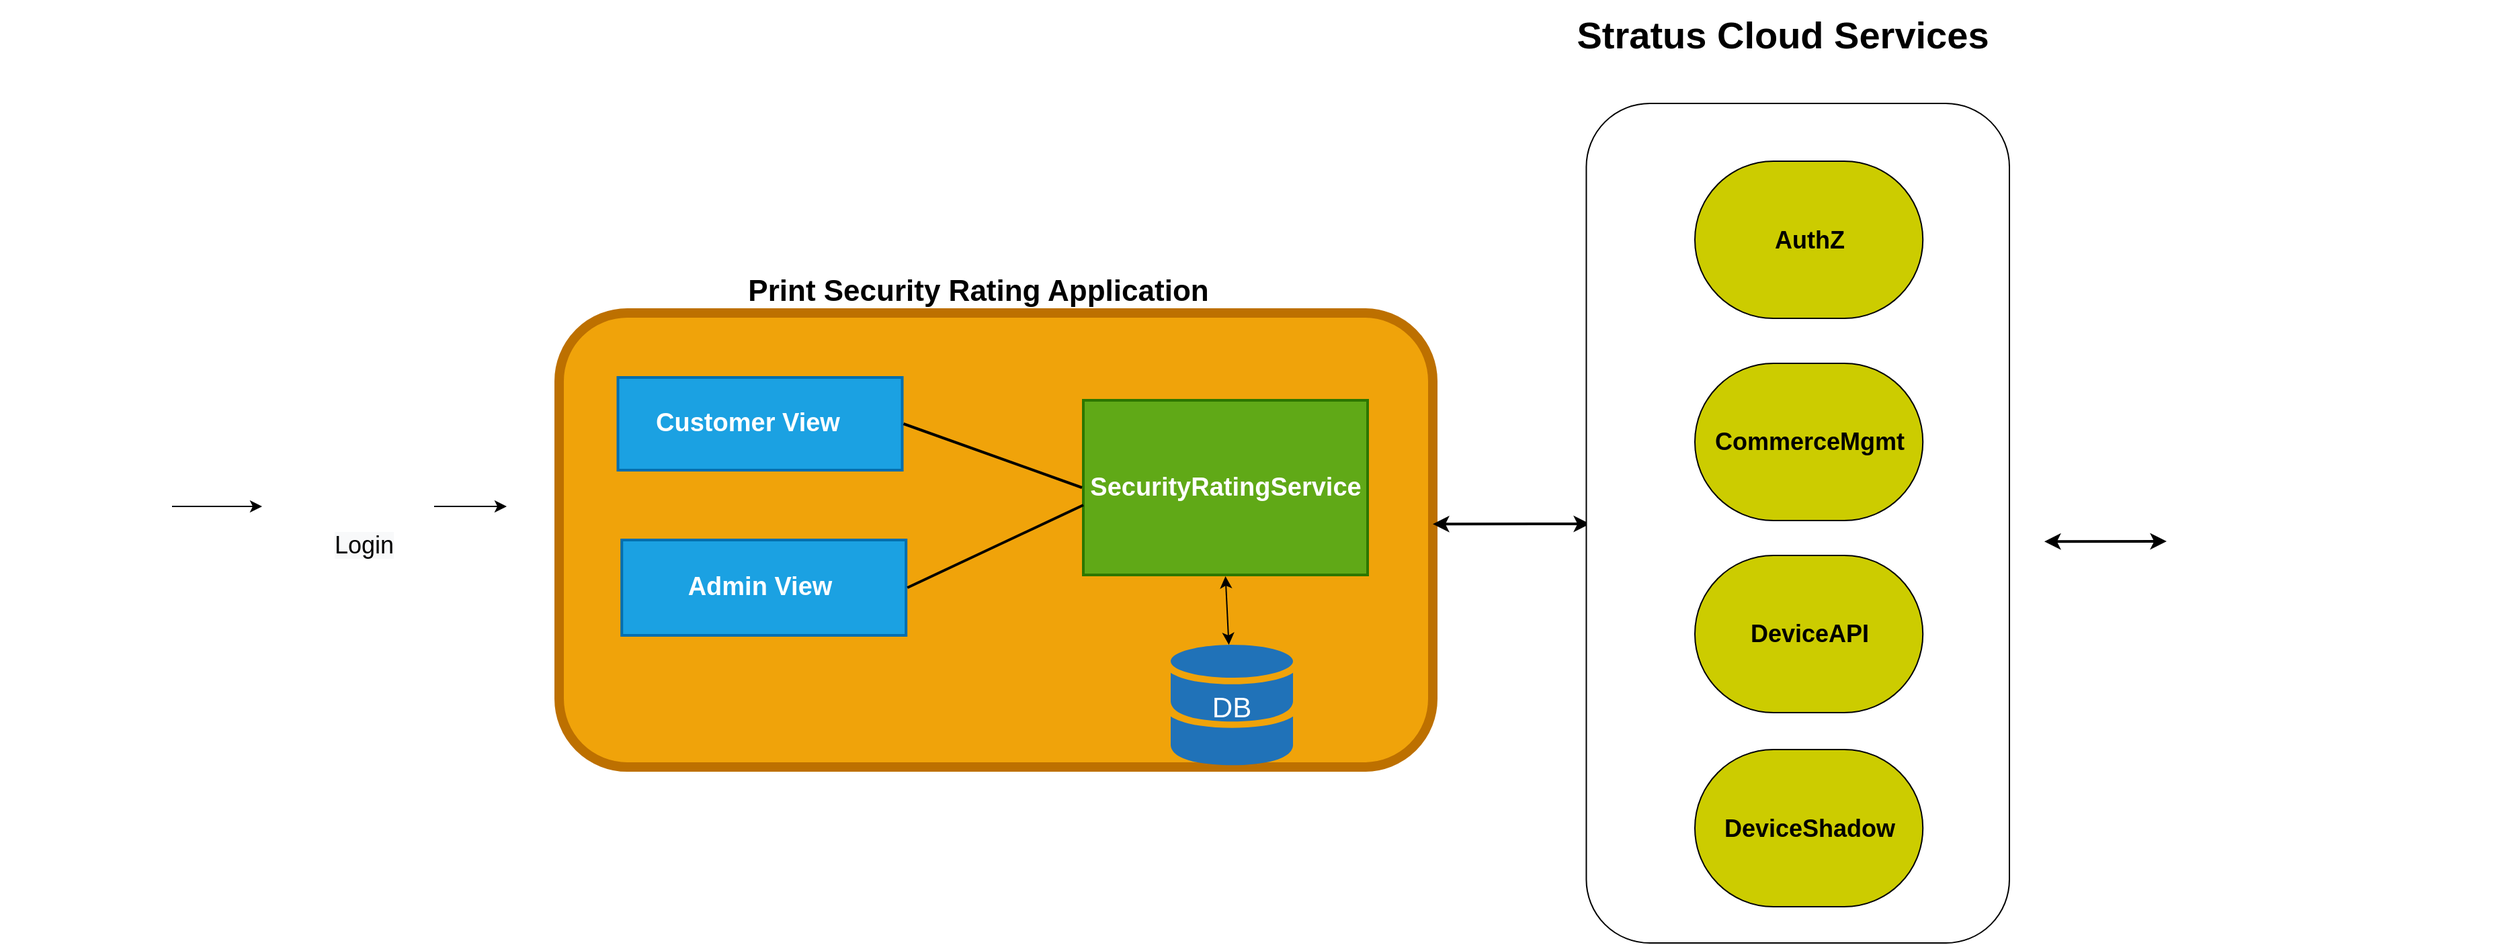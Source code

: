 <mxfile version="20.5.3" type="github">
  <diagram id="mmOVbtokAlxPiqpoXWGH" name="Page-1">
    <mxGraphModel dx="3220" dy="1323" grid="1" gridSize="13" guides="1" tooltips="1" connect="1" arrows="1" fold="1" page="1" pageScale="1" pageWidth="850" pageHeight="1100" math="0" shadow="0">
      <root>
        <mxCell id="0" />
        <mxCell id="1" parent="0" />
        <mxCell id="FBRyngB8Ks105Ayn_6fm-1" value="" style="shape=image;html=1;verticalAlign=top;verticalLabelPosition=bottom;labelBackgroundColor=#ffffff;imageAspect=0;aspect=fixed;image=https://cdn3.iconfinder.com/data/icons/snowish/128x128/devices/printer.png" parent="1" vertex="1">
          <mxGeometry x="1053" y="469" width="260" height="260" as="geometry" />
        </mxCell>
        <mxCell id="FBRyngB8Ks105Ayn_6fm-47" value="" style="rounded=1;whiteSpace=wrap;html=1;sketch=0;fontSize=18;strokeWidth=7;fillColor=#f0a30a;strokeColor=#BD7000;fontColor=#000000;" parent="1" vertex="1">
          <mxGeometry x="-130" y="455" width="650" height="338" as="geometry" />
        </mxCell>
        <mxCell id="FBRyngB8Ks105Ayn_6fm-48" value="" style="rounded=0;whiteSpace=wrap;html=1;sketch=0;strokeColor=#006EAF;fontSize=18;fillColor=#1ba1e2;strokeWidth=2;perimeterSpacing=1;fontColor=#ffffff;" parent="1" vertex="1">
          <mxGeometry x="-86.25" y="503" width="211.5" height="69" as="geometry" />
        </mxCell>
        <mxCell id="FBRyngB8Ks105Ayn_6fm-49" value="" style="rounded=0;whiteSpace=wrap;html=1;sketch=0;strokeColor=#006EAF;fontSize=18;fillColor=#1ba1e2;strokeWidth=2;perimeterSpacing=1;fontColor=#ffffff;" parent="1" vertex="1">
          <mxGeometry x="-83.4" y="624" width="211.5" height="71" as="geometry" />
        </mxCell>
        <mxCell id="FBRyngB8Ks105Ayn_6fm-50" value="&lt;p style=&quot;line-height: 140%;&quot;&gt;&lt;font color=&quot;#ffffff&quot; size=&quot;1&quot; style=&quot;&quot;&gt;&lt;b style=&quot;font-size: 19px;&quot;&gt;Admin View&lt;/b&gt;&lt;/font&gt;&lt;/p&gt;" style="text;html=1;strokeColor=none;fillColor=none;align=center;verticalAlign=middle;whiteSpace=wrap;rounded=0;sketch=0;" parent="1" vertex="1">
          <mxGeometry x="-52" y="624" width="143" height="71" as="geometry" />
        </mxCell>
        <mxCell id="FBRyngB8Ks105Ayn_6fm-51" value="&lt;p style=&quot;line-height: 140%;&quot;&gt;&lt;b style=&quot;&quot;&gt;&lt;font color=&quot;#ffffff&quot; style=&quot;font-size: 19px;&quot;&gt;Customer View&lt;/font&gt;&lt;/b&gt;&lt;/p&gt;" style="text;html=1;strokeColor=none;fillColor=none;align=center;verticalAlign=middle;whiteSpace=wrap;rounded=0;sketch=0;" parent="1" vertex="1">
          <mxGeometry x="-70.4" y="522.5" width="161.4" height="30" as="geometry" />
        </mxCell>
        <mxCell id="FBRyngB8Ks105Ayn_6fm-52" value="&lt;p style=&quot;line-height: 130%;&quot;&gt;&lt;font size=&quot;1&quot; style=&quot;&quot;&gt;&lt;span style=&quot;font-size: 22px;&quot;&gt;&lt;b style=&quot;&quot;&gt;Print Security Rating Application&lt;/b&gt;&lt;/span&gt;&lt;/font&gt;&lt;/p&gt;" style="text;html=1;strokeColor=none;fillColor=none;align=center;verticalAlign=middle;whiteSpace=wrap;rounded=0;sketch=0;" parent="1" vertex="1">
          <mxGeometry y="425" width="364" height="30" as="geometry" />
        </mxCell>
        <mxCell id="uluYc-aOjMHXedr_TVlP-1" style="edgeStyle=orthogonalEdgeStyle;rounded=0;orthogonalLoop=1;jettySize=auto;html=1;entryX=1;entryY=0.5;entryDx=0;entryDy=0;fontSize=13;" edge="1" parent="1" source="FBRyngB8Ks105Ayn_6fm-55" target="FBRyngB8Ks105Ayn_6fm-56">
          <mxGeometry relative="1" as="geometry" />
        </mxCell>
        <mxCell id="FBRyngB8Ks105Ayn_6fm-55" value="" style="shape=image;html=1;verticalAlign=top;verticalLabelPosition=bottom;labelBackgroundColor=#ffffff;imageAspect=0;aspect=fixed;image=https://cdn1.iconfinder.com/data/icons/100-basic-for-user-interface/32/79-users-128.png;sketch=0;strokeColor=#000000;fontSize=18;fillColor=#9AC7BF;" parent="1" vertex="1">
          <mxGeometry x="-546" y="535" width="128" height="128" as="geometry" />
        </mxCell>
        <mxCell id="uluYc-aOjMHXedr_TVlP-14" style="edgeStyle=orthogonalEdgeStyle;rounded=0;orthogonalLoop=1;jettySize=auto;html=1;fontSize=13;fontColor=#000000;" edge="1" parent="1" source="FBRyngB8Ks105Ayn_6fm-56">
          <mxGeometry relative="1" as="geometry">
            <mxPoint x="-169" y="599.0" as="targetPoint" />
          </mxGeometry>
        </mxCell>
        <mxCell id="FBRyngB8Ks105Ayn_6fm-56" value="" style="shape=image;html=1;verticalAlign=top;verticalLabelPosition=bottom;labelBackgroundColor=#ffffff;imageAspect=0;aspect=fixed;image=https://cdn1.iconfinder.com/data/icons/heroicons-ui/24/login-128.png;sketch=0;strokeColor=#000000;fontSize=18;fillColor=#9AC7BF;direction=south;rotation=90;" parent="1" vertex="1">
          <mxGeometry x="-351" y="535" width="128" height="128" as="geometry" />
        </mxCell>
        <mxCell id="FBRyngB8Ks105Ayn_6fm-58" value="&lt;span style=&quot;color: rgb(0, 0, 0); font-family: Helvetica; font-size: 18px; font-style: normal; font-variant-ligatures: normal; font-variant-caps: normal; font-weight: 400; letter-spacing: normal; orphans: 2; text-align: center; text-indent: 0px; text-transform: none; widows: 2; word-spacing: 0px; -webkit-text-stroke-width: 0px; background-color: rgb(248, 249, 250); text-decoration-thickness: initial; text-decoration-style: initial; text-decoration-color: initial; float: none; display: inline !important;&quot;&gt;Login&lt;/span&gt;" style="text;whiteSpace=wrap;html=1;fontSize=18;" parent="1" vertex="1">
          <mxGeometry x="-299" y="611" width="143" height="52" as="geometry" />
        </mxCell>
        <mxCell id="FBRyngB8Ks105Ayn_6fm-59" value="&lt;p style=&quot;line-height: 140%;&quot;&gt;&lt;font style=&quot;font-size: 19px;&quot;&gt;&lt;b style=&quot;&quot;&gt;SecurityRatingService&lt;/b&gt;&lt;/font&gt;&lt;/p&gt;" style="rounded=0;whiteSpace=wrap;html=1;sketch=0;strokeColor=#2D7600;fontSize=18;fillColor=#60a917;strokeWidth=2;perimeterSpacing=1;fontColor=#ffffff;" parent="1" vertex="1">
          <mxGeometry x="260" y="520" width="211.5" height="130" as="geometry" />
        </mxCell>
        <mxCell id="FBRyngB8Ks105Ayn_6fm-88" value="" style="endArrow=classic;startArrow=classic;html=1;rounded=0;strokeWidth=2;fontSize=21;fontColor=#000000;targetPerimeterSpacing=6;sourcePerimeterSpacing=6;entryX=1;entryY=0.465;entryDx=0;entryDy=0;entryPerimeter=0;" parent="1" edge="1" target="FBRyngB8Ks105Ayn_6fm-47">
          <mxGeometry width="50" height="50" relative="1" as="geometry">
            <mxPoint x="637" y="612" as="sourcePoint" />
            <mxPoint x="425" y="897" as="targetPoint" />
          </mxGeometry>
        </mxCell>
        <mxCell id="FBRyngB8Ks105Ayn_6fm-105" value="" style="sketch=0;shadow=0;dashed=0;html=1;strokeColor=none;labelPosition=center;verticalLabelPosition=bottom;verticalAlign=top;outlineConnect=0;align=center;shape=mxgraph.office.databases.database_mini_2;fillColor=#2072B8;labelBackgroundColor=none;strokeWidth=2;fontSize=22;fontColor=#009900;" parent="1" vertex="1">
          <mxGeometry x="325" y="702" width="91" height="91" as="geometry" />
        </mxCell>
        <mxCell id="FBRyngB8Ks105Ayn_6fm-106" value="&lt;font color=&quot;#ffffff&quot;&gt;DB&lt;/font&gt;" style="text;html=1;strokeColor=none;fillColor=none;align=center;verticalAlign=middle;whiteSpace=wrap;rounded=0;sketch=0;fontSize=21;fontColor=#FF66FF;" parent="1" vertex="1">
          <mxGeometry x="317.88" y="732.5" width="105.25" height="30" as="geometry" />
        </mxCell>
        <mxCell id="uluYc-aOjMHXedr_TVlP-8" value="" style="endArrow=none;html=1;rounded=0;strokeWidth=2;fontSize=18;exitX=0;exitY=0.5;exitDx=0;exitDy=0;entryX=1;entryY=0.5;entryDx=0;entryDy=0;" edge="1" parent="1" source="FBRyngB8Ks105Ayn_6fm-59" target="FBRyngB8Ks105Ayn_6fm-48">
          <mxGeometry width="50" height="50" relative="1" as="geometry">
            <mxPoint x="285" y="638.894" as="sourcePoint" />
            <mxPoint x="143" y="676" as="targetPoint" />
          </mxGeometry>
        </mxCell>
        <mxCell id="uluYc-aOjMHXedr_TVlP-12" value="" style="endArrow=none;html=1;rounded=0;strokeWidth=2;fontSize=18;entryX=1;entryY=0.5;entryDx=0;entryDy=0;" edge="1" parent="1" target="FBRyngB8Ks105Ayn_6fm-49">
          <mxGeometry width="50" height="50" relative="1" as="geometry">
            <mxPoint x="260" y="598" as="sourcePoint" />
            <mxPoint x="139.25" y="550.5" as="targetPoint" />
          </mxGeometry>
        </mxCell>
        <mxCell id="uluYc-aOjMHXedr_TVlP-17" value="" style="rounded=1;whiteSpace=wrap;html=1;strokeWidth=1;fontSize=13;" vertex="1" parent="1">
          <mxGeometry x="634.22" y="299" width="314.78" height="625" as="geometry" />
        </mxCell>
        <mxCell id="uluYc-aOjMHXedr_TVlP-20" value="&lt;font size=&quot;1&quot; style=&quot;&quot;&gt;&lt;b style=&quot;font-size: 18px;&quot;&gt;CommerceMgmt&lt;/b&gt;&lt;/font&gt;" style="html=1;dashed=0;whitespace=wrap;shape=mxgraph.dfd.start;strokeColor=#000000;strokeWidth=1;fontSize=13;fontColor=#000000;fillColor=#CCCC00;" vertex="1" parent="1">
          <mxGeometry x="715" y="492.5" width="169.62" height="117" as="geometry" />
        </mxCell>
        <mxCell id="uluYc-aOjMHXedr_TVlP-23" value="&lt;b&gt;&lt;font style=&quot;font-size: 18px;&quot;&gt;DeviceAPI&lt;/font&gt;&lt;/b&gt;" style="html=1;dashed=0;whitespace=wrap;shape=mxgraph.dfd.start;strokeColor=#000000;strokeWidth=1;fontSize=13;fontColor=#000000;fillColor=#CCCC00;" vertex="1" parent="1">
          <mxGeometry x="715" y="635.5" width="169.62" height="117" as="geometry" />
        </mxCell>
        <mxCell id="uluYc-aOjMHXedr_TVlP-24" value="&lt;b&gt;&lt;font style=&quot;font-size: 18px;&quot;&gt;DeviceShadow&lt;/font&gt;&lt;/b&gt;" style="html=1;dashed=0;whitespace=wrap;shape=mxgraph.dfd.start;strokeColor=#000000;strokeWidth=1;fontSize=13;fontColor=#000000;fillColor=#CCCC00;" vertex="1" parent="1">
          <mxGeometry x="715" y="780" width="169.62" height="117" as="geometry" />
        </mxCell>
        <mxCell id="uluYc-aOjMHXedr_TVlP-26" value="" style="endArrow=classic;startArrow=classic;html=1;rounded=0;strokeWidth=2;fontSize=21;fontColor=#000000;targetPerimeterSpacing=6;sourcePerimeterSpacing=6;entryX=1;entryY=0.465;entryDx=0;entryDy=0;entryPerimeter=0;" edge="1" parent="1">
          <mxGeometry width="50" height="50" relative="1" as="geometry">
            <mxPoint x="1066" y="625" as="sourcePoint" />
            <mxPoint x="975.0" y="625.17" as="targetPoint" />
            <Array as="points" />
          </mxGeometry>
        </mxCell>
        <mxCell id="uluYc-aOjMHXedr_TVlP-31" value="&lt;font size=&quot;1&quot; style=&quot;&quot;&gt;&lt;b style=&quot;font-size: 18px;&quot;&gt;AuthZ&lt;/b&gt;&lt;/font&gt;" style="html=1;dashed=0;whitespace=wrap;shape=mxgraph.dfd.start;strokeColor=#000000;strokeWidth=1;fontSize=13;fontColor=#000000;fillColor=#CCCC00;" vertex="1" parent="1">
          <mxGeometry x="715" y="342" width="169.62" height="117" as="geometry" />
        </mxCell>
        <mxCell id="uluYc-aOjMHXedr_TVlP-33" value="" style="endArrow=classic;startArrow=classic;html=1;rounded=0;fontSize=21;fontColor=#000000;exitX=0.5;exitY=1;exitDx=0;exitDy=0;" edge="1" parent="1" source="FBRyngB8Ks105Ayn_6fm-59" target="FBRyngB8Ks105Ayn_6fm-105">
          <mxGeometry width="50" height="50" relative="1" as="geometry">
            <mxPoint x="429" y="583" as="sourcePoint" />
            <mxPoint x="479" y="533" as="targetPoint" />
          </mxGeometry>
        </mxCell>
        <mxCell id="uluYc-aOjMHXedr_TVlP-35" value="&lt;b&gt;Stratus Cloud Services&lt;/b&gt;" style="text;html=1;resizable=0;autosize=1;align=center;verticalAlign=middle;points=[];fillColor=none;strokeColor=none;rounded=0;strokeWidth=1;fontSize=28;fontColor=#000000;" vertex="1" parent="1">
          <mxGeometry x="611" y="222" width="338" height="52" as="geometry" />
        </mxCell>
      </root>
    </mxGraphModel>
  </diagram>
</mxfile>

